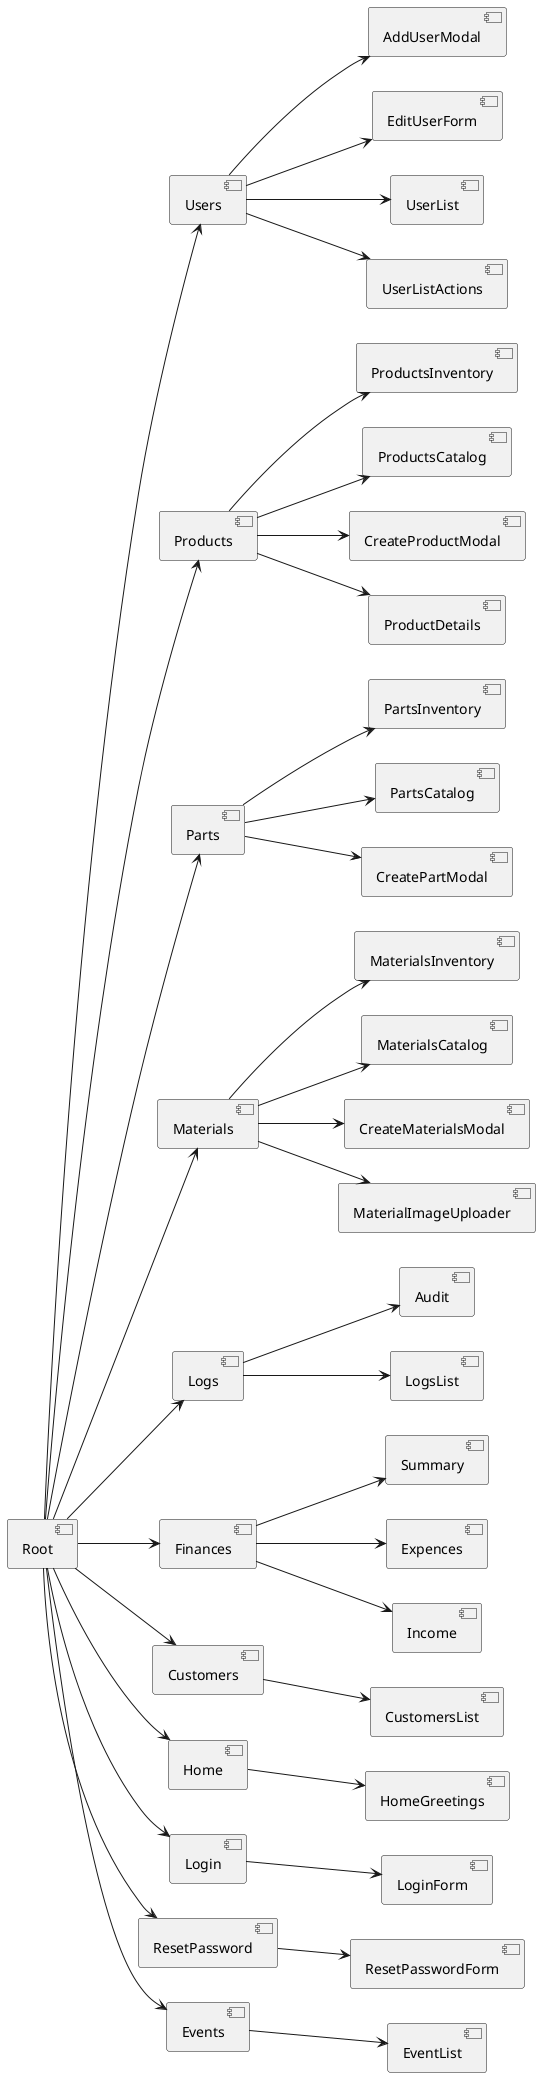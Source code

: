 @startuml
left to right direction

[Root] --> [Users]
[Root] --> [Products]
[Root] --> [Parts]
[Root] --> [Materials]
[Root] --> [Logs]
[Root] --> [Finances]
[Root] --> [Customers]
[Root] --> [Home]
[Home] --> [HomeGreetings]
[Root] --> [Login]
[Root] --> [ResetPassword]
[ResetPassword] --> [ResetPasswordForm]
[Login] --> [LoginForm]
[Parts] --> [PartsInventory]
[Parts] --> [PartsCatalog]
[Parts] --> [CreatePartModal]
[Logs] --> [Audit]
[Logs] --> [LogsList]
[Finances] --> [Summary]
[Finances] --> [Expences]
[Finances] --> [Income]
[Products] --> [ProductsInventory]
[Products] --> [ProductsCatalog]
[Customers] --> [CustomersList]
[Products] --> [CreateProductModal]
[Products] --> [ProductDetails]
[Materials] --> [MaterialsInventory]
[Materials] --> [MaterialsCatalog]
[Materials] --> [CreateMaterialsModal]
[Materials] --> [MaterialImageUploader]
[Users] --> [AddUserModal]
[Users] --> [EditUserForm]
[Users] --> [UserList]
[Users] --> [UserListActions]
[Root] --> [Events]
[Events] --> [EventList]
@enduml

